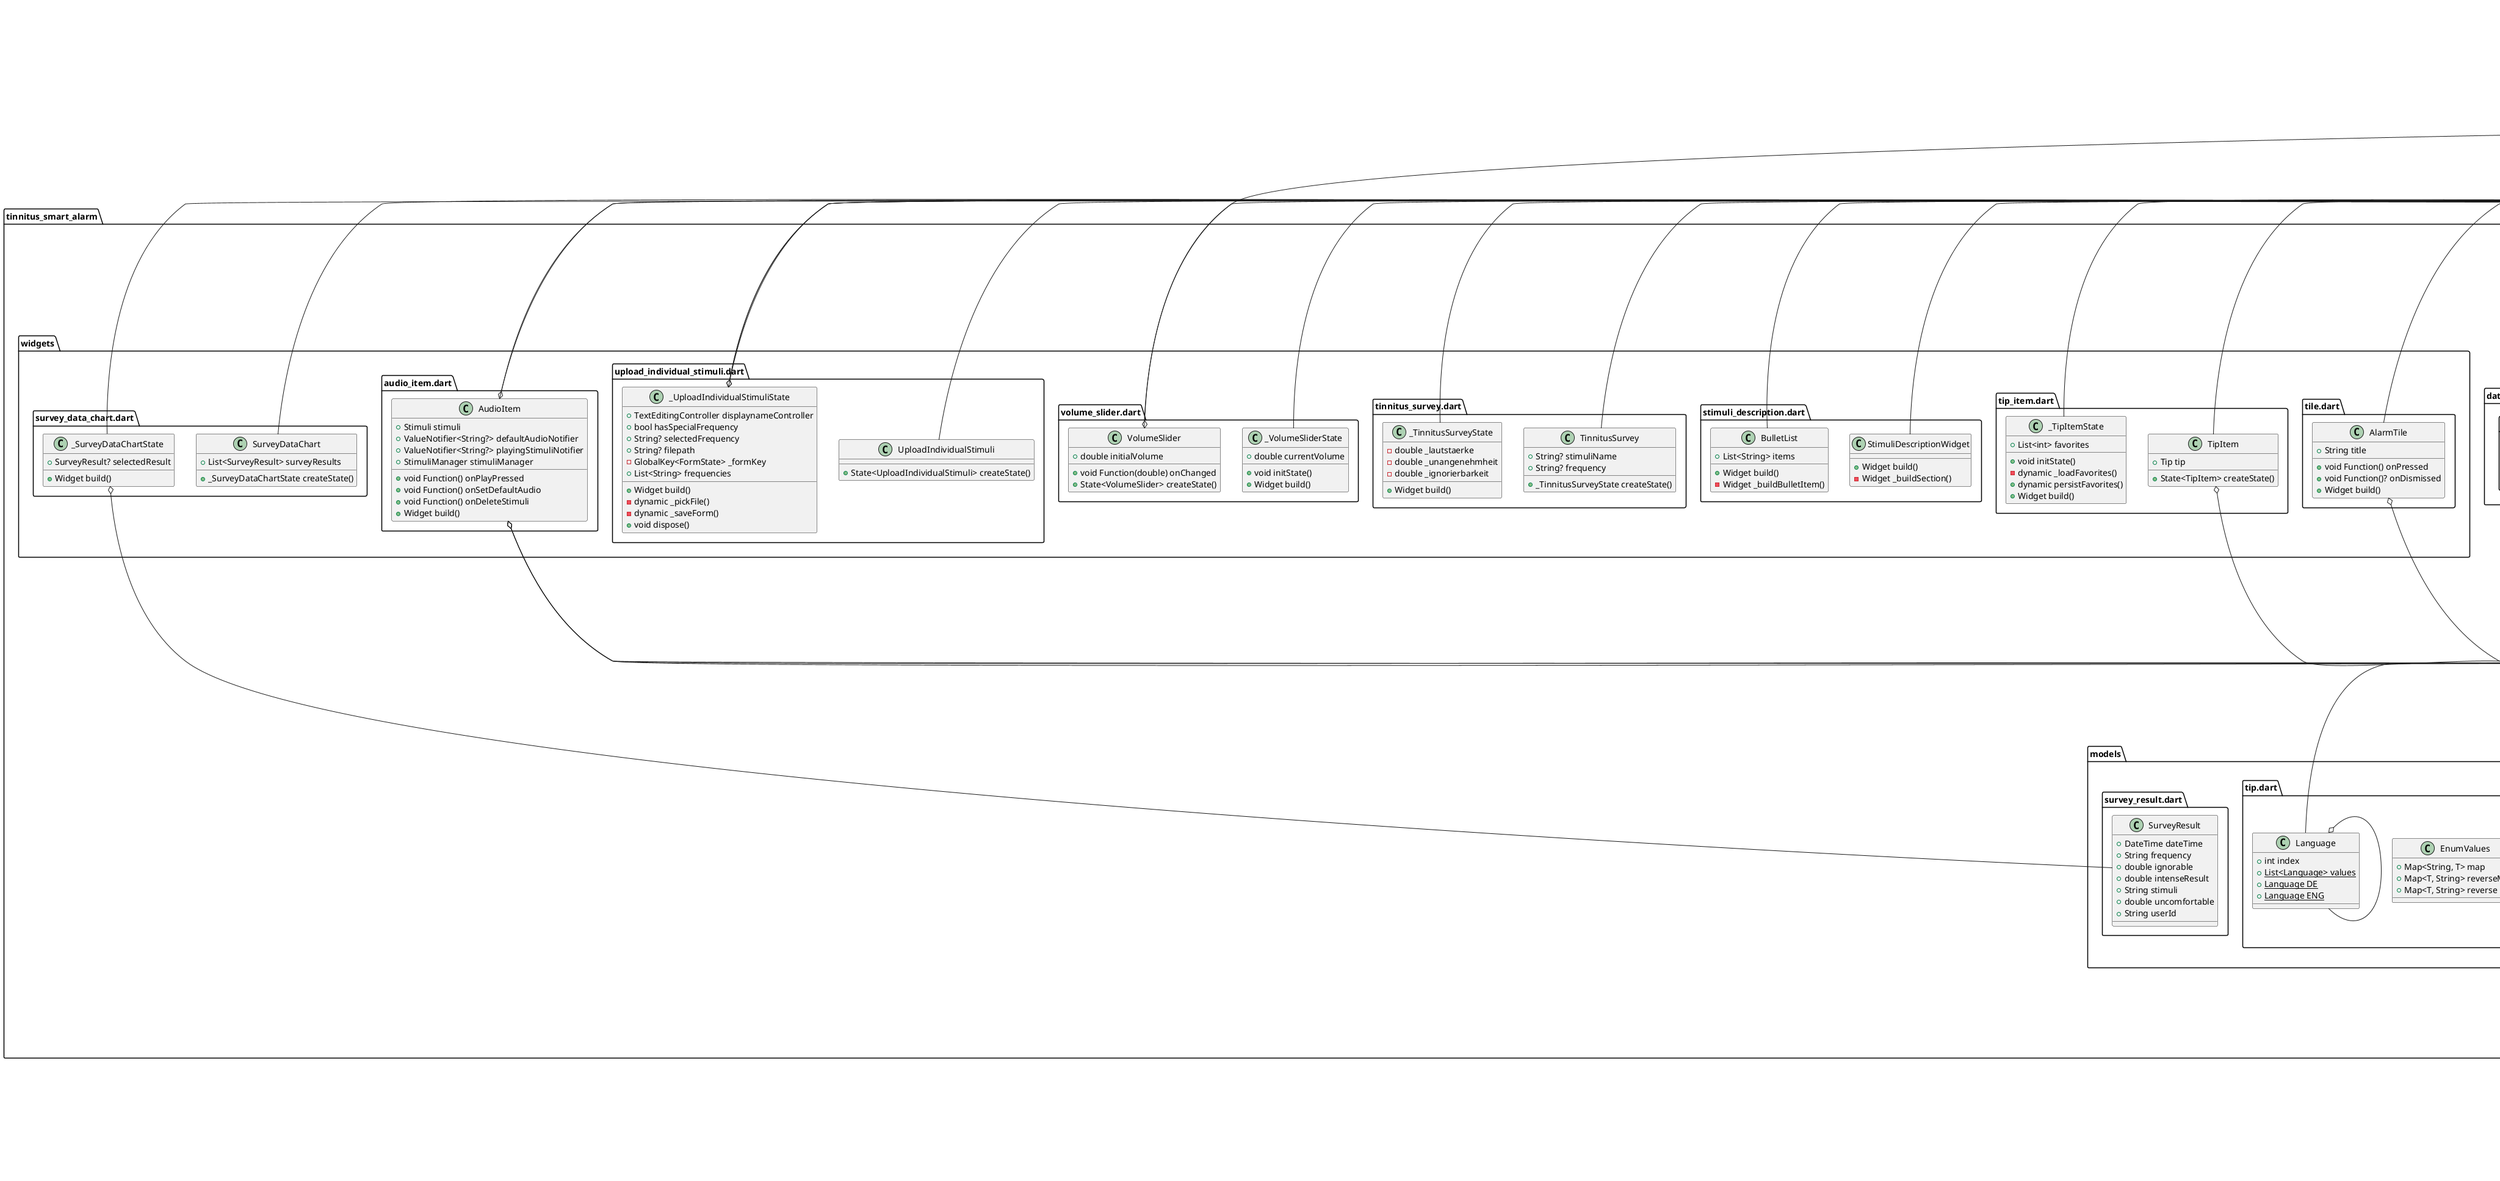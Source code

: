 @startuml
set namespaceSeparator ::

class "tinnitus_smart_alarm::l10n::l10n.dart::L10n" {
  {static} +List<Locale> all
  {static} +bool contains()
}

class "tinnitus_smart_alarm::firebase_options.dart::DefaultFirebaseOptions" {
  {static} +FirebaseOptions android
  {static} +FirebaseOptions ios
  {static} +FirebaseOptions currentPlatform
}

"tinnitus_smart_alarm::firebase_options.dart::DefaultFirebaseOptions" o-- "firebase_core_platform_interface::firebase_core_platform_interface.dart::FirebaseOptions"

class "tinnitus_smart_alarm::models::survey_result.dart::SurveyResult" {
  +DateTime dateTime
  +String frequency
  +double ignorable
  +double intenseResult
  +String stimuli
  +double uncomfortable
  +String userId
}

class "tinnitus_smart_alarm::models::tip.dart::Tip" {
  +int id
  +dynamic key
  +String title
  +String objective
  +String tip
  +String explanation
  +String language
  +bool? isFavorite
  +Map<String, dynamic> toJson()
}

class "tinnitus_smart_alarm::models::tip.dart::EnumValues" {
  +Map<String, T> map
  +Map<T, String> reverseMap
  +Map<T, String> reverse
}

class "tinnitus_smart_alarm::models::tip.dart::Language" {
  +int index
  {static} +List<Language> values
  {static} +Language DE
  {static} +Language ENG
}

"tinnitus_smart_alarm::models::tip.dart::Language" o-- "tinnitus_smart_alarm::models::tip.dart::Language"
"dart::core::Enum" <|-- "tinnitus_smart_alarm::models::tip.dart::Language"

class "tinnitus_smart_alarm::models::stimuli.dart::Stimuli" {
  +String? id
  +String? displayName
  +String? filename
  +int? categoryId
  +String? categoryName
  +bool? hasSpecialFrequency
  +String? frequency
  +String? filepath
  +bool? isIndividual
  +Map<String, dynamic> toJson()
}

class "tinnitus_smart_alarm::screens::tip_detail_screen.dart::TipDetailScreen" {
  +Tip tip
  +_TipDetailScreenState createState()
}

"tinnitus_smart_alarm::screens::tip_detail_screen.dart::TipDetailScreen" o-- "tinnitus_smart_alarm::models::tip.dart::Tip"
"flutter::src::widgets::framework.dart::StatefulWidget" <|-- "tinnitus_smart_alarm::screens::tip_detail_screen.dart::TipDetailScreen"

class "tinnitus_smart_alarm::screens::tip_detail_screen.dart::_TipDetailScreenState" {
  +Widget build()
  -Widget _buildPanel()
}

"flutter::src::widgets::framework.dart::State" <|-- "tinnitus_smart_alarm::screens::tip_detail_screen.dart::_TipDetailScreenState"

class "tinnitus_smart_alarm::screens::tips_screen.dart::TipsScreen" {
  +State<TipsScreen> createState()
}

"flutter::src::widgets::framework.dart::StatefulWidget" <|-- "tinnitus_smart_alarm::screens::tips_screen.dart::TipsScreen"

class "tinnitus_smart_alarm::screens::tips_screen.dart::_TipsScreenState" {
  +List<Tip> tipsList
  +TextEditingController searchTextController
  +SettingsManager settingsManager
  +bool showFavoritesOnly
  +String language
  +void initState()
  -dynamic _loadSettings()
  -void _toggleFavorites()
  -List<Tip> _getFilteredTips()
  +Widget build()
  +Widget renderSimpleSearchableList()
}

"tinnitus_smart_alarm::screens::tips_screen.dart::_TipsScreenState" o-- "flutter::src::widgets::editable_text.dart::TextEditingController"
"tinnitus_smart_alarm::screens::tips_screen.dart::_TipsScreenState" o-- "tinnitus_smart_alarm::services::settings_manager.dart::SettingsManager"
"flutter::src::widgets::framework.dart::State" <|-- "tinnitus_smart_alarm::screens::tips_screen.dart::_TipsScreenState"

class "tinnitus_smart_alarm::screens::settings_screen.dart::SettingsScreen" {
  +State<SettingsScreen> createState()
}

"flutter::src::widgets::framework.dart::StatefulWidget" <|-- "tinnitus_smart_alarm::screens::settings_screen.dart::SettingsScreen"

class "tinnitus_smart_alarm::screens::settings_screen.dart::_SettingsScreenState" {
  +bool darkMode
  +bool loopAlarmAudio
  +bool vibrate
  +bool fadeIn
  +double? volume
  +bool customVolume
  +String assetAudio
  +int snoozeTime
  +bool allowDataCollecting
  +SettingsManager settingsManager
  +void initState()
  -dynamic _loadSettings()
  -void _changeLanguage()
  -void _reloadApp()
  -void _setSnoozeTime()
  +Widget build()
  +dynamic printSharedPreferences()
  +dynamic clearSharedPreferences()
  -dynamic _showSurvey()
  -dynamic _showDataCollectInfo()
  -void _showConfirmationDialog()
  -void _showDataDeletionConfirmationDialog()
}

"tinnitus_smart_alarm::screens::settings_screen.dart::_SettingsScreenState" o-- "tinnitus_smart_alarm::services::settings_manager.dart::SettingsManager"
"flutter::src::widgets::framework.dart::State" <|-- "tinnitus_smart_alarm::screens::settings_screen.dart::_SettingsScreenState"

class "tinnitus_smart_alarm::screens::shortcut_button.dart::AlarmHomeShortcutButton" {
  +void Function() refreshAlarms
  +AlarmSettings alarmSettings
  +State<AlarmHomeShortcutButton> createState()
}

"tinnitus_smart_alarm::screens::shortcut_button.dart::AlarmHomeShortcutButton" o-- "null::void Function()"
"tinnitus_smart_alarm::screens::shortcut_button.dart::AlarmHomeShortcutButton" o-- "alarm::model::alarm_settings.dart::AlarmSettings"
"flutter::src::widgets::framework.dart::StatefulWidget" <|-- "tinnitus_smart_alarm::screens::shortcut_button.dart::AlarmHomeShortcutButton"

class "tinnitus_smart_alarm::screens::shortcut_button.dart::_AlarmHomeShortcutButtonState" {
  +bool showMenu
  +dynamic onPressButton()
  +Widget build()
}

"flutter::src::widgets::framework.dart::State" <|-- "tinnitus_smart_alarm::screens::shortcut_button.dart::_AlarmHomeShortcutButtonState"

class "tinnitus_smart_alarm::screens::onboarding_screen.dart::OnboardingScreen" {
  +void Function() onComplete
  +Widget build()
}

"tinnitus_smart_alarm::screens::onboarding_screen.dart::OnboardingScreen" o-- "dart::ui::void Function()"
"flutter::src::widgets::framework.dart::StatelessWidget" <|-- "tinnitus_smart_alarm::screens::onboarding_screen.dart::OnboardingScreen"

class "tinnitus_smart_alarm::screens::alarm_home_screen.dart::AlarmHomeScreen" {
  +State<AlarmHomeScreen> createState()
}

"flutter::src::widgets::framework.dart::StatefulWidget" <|-- "tinnitus_smart_alarm::screens::alarm_home_screen.dart::AlarmHomeScreen"

class "tinnitus_smart_alarm::screens::alarm_home_screen.dart::_AlarmHomeScreenState" {
  +List<AlarmSettings> alarms
  {static} +StreamSubscription<AlarmSettings>? subscription
  +void initState()
  +void initialization()
  +void loadAlarms()
  +dynamic navigateToRingScreen()
  +dynamic navigateToAlarmScreen()
  +dynamic checkAndroidNotificationPermission()
  +dynamic checkAndroidExternalStoragePermission()
  +void dispose()
  +Widget build()
}

"tinnitus_smart_alarm::screens::alarm_home_screen.dart::_AlarmHomeScreenState" o-- "dart::async::StreamSubscription<AlarmSettings>"
"flutter::src::widgets::framework.dart::State" <|-- "tinnitus_smart_alarm::screens::alarm_home_screen.dart::_AlarmHomeScreenState"

class "tinnitus_smart_alarm::screens::stimuli_selection_screen.dart::StimuliSelectionScreen" {
  +State<StimuliSelectionScreen> createState()
}

"flutter::src::widgets::framework.dart::StatefulWidget" <|-- "tinnitus_smart_alarm::screens::stimuli_selection_screen.dart::StimuliSelectionScreen"

class "tinnitus_smart_alarm::screens::stimuli_selection_screen.dart::_StimuliSelectionScreenState" {
  +SettingsManager settingsManager
  +StimuliManager stimuliManager
  +List<Stimuli> stimuliList
  +List<Stimuli> filteredList
  +String? selectedCategory
  +String? selectedFrequency
  +AudioPlayer audioPlayer
  -dynamic _settingsFuture
  -dynamic _stimuliFuture
  +ValueNotifier<String?> defaultAudioNotifier
  +ValueNotifier<String?> playingStimuliNotifier
  +void initState()
  -dynamic _loadStimuliList()
  +void dispose()
  +void playStimuli()
  +void setDefaultAudio()
  +void filterList()
  +void resetFilters()
  -dynamic _loadSettings()
  +Widget buildDropdownMenu()
  +Widget build()
  +void deleteStimuli()
  -dynamic _showInfoSheet()
  -dynamic _showUploadSheet()
}

"tinnitus_smart_alarm::screens::stimuli_selection_screen.dart::_StimuliSelectionScreenState" o-- "tinnitus_smart_alarm::services::settings_manager.dart::SettingsManager"
"tinnitus_smart_alarm::screens::stimuli_selection_screen.dart::_StimuliSelectionScreenState" o-- "tinnitus_smart_alarm::services::stimuli_manager.dart::StimuliManager"
"tinnitus_smart_alarm::screens::stimuli_selection_screen.dart::_StimuliSelectionScreenState" o-- "audioplayers::src::audioplayer.dart::AudioPlayer"
"tinnitus_smart_alarm::screens::stimuli_selection_screen.dart::_StimuliSelectionScreenState" o-- "flutter::src::foundation::change_notifier.dart::ValueNotifier<String>"
"flutter::src::widgets::framework.dart::State" <|-- "tinnitus_smart_alarm::screens::stimuli_selection_screen.dart::_StimuliSelectionScreenState"

class "tinnitus_smart_alarm::screens::privacy_consent_screen.dart::PrivacyConsentScreen" {
  +dynamic Function(bool) onConsent
  +Widget build()
}

"tinnitus_smart_alarm::screens::privacy_consent_screen.dart::PrivacyConsentScreen" o-- "null::dynamic Function(bool)"
"flutter::src::widgets::framework.dart::StatelessWidget" <|-- "tinnitus_smart_alarm::screens::privacy_consent_screen.dart::PrivacyConsentScreen"

class "tinnitus_smart_alarm::screens::chart_screen.dart::ChartScreen" {
  +State<ChartScreen> createState()
}

"flutter::src::widgets::framework.dart::StatefulWidget" <|-- "tinnitus_smart_alarm::screens::chart_screen.dart::ChartScreen"

class "tinnitus_smart_alarm::screens::chart_screen.dart::_ChartScreenState" {
  +List<SurveyResult> surveyResults
  +FirestoreManager firestoreManager
  +void initState()
  -dynamic _loadData()
  +Widget build()
}

"tinnitus_smart_alarm::screens::chart_screen.dart::_ChartScreenState" o-- "tinnitus_smart_alarm::services::firestore_manager.dart::FirestoreManager"
"flutter::src::widgets::framework.dart::State" <|-- "tinnitus_smart_alarm::screens::chart_screen.dart::_ChartScreenState"

class "tinnitus_smart_alarm::screens::main_screen.dart::MainScreen" {
  +_MainScreenState createState()
}

"flutter::src::widgets::framework.dart::StatefulWidget" <|-- "tinnitus_smart_alarm::screens::main_screen.dart::MainScreen"

class "tinnitus_smart_alarm::screens::main_screen.dart::_MainScreenState" {
  -int _selectedIndex
  -bool _hasSeenOnboarding
  -bool? _hasConsented
  +SettingsManager settingsManager
  -List<Widget> _screens
  +void initState()
  -void _onItemTapped()
  -dynamic _loadPreferences()
  -void _removeSplashScreen()
  -dynamic _requestNotificationsPermissions()
  -void _scheduleNotification()
  -Widget _buildApp()
  +Widget build()
}

"tinnitus_smart_alarm::screens::main_screen.dart::_MainScreenState" o-- "tinnitus_smart_alarm::services::settings_manager.dart::SettingsManager"
"flutter::src::widgets::framework.dart::State" <|-- "tinnitus_smart_alarm::screens::main_screen.dart::_MainScreenState"

class "tinnitus_smart_alarm::screens::main_screen.dart::NotificationHandler" {
  {static} +dynamic onNotificationReceived()
  {static} -dynamic _showSurvey()
}

class "tinnitus_smart_alarm::screens::ring_screen.dart::AlarmRingScreen" {
  +AlarmSettings alarmSettings
  +String getLastSegment()
  -void _scheduleNotification()
  +Widget build()
}

"tinnitus_smart_alarm::screens::ring_screen.dart::AlarmRingScreen" o-- "alarm::model::alarm_settings.dart::AlarmSettings"
"flutter::src::widgets::framework.dart::StatelessWidget" <|-- "tinnitus_smart_alarm::screens::ring_screen.dart::AlarmRingScreen"

class "tinnitus_smart_alarm::screens::edit_alarm.dart::AlarmEditScreen" {
  +AlarmSettings? alarmSettings
  +void Function() refreshAlarms
  +State<AlarmEditScreen> createState()
}

"tinnitus_smart_alarm::screens::edit_alarm.dart::AlarmEditScreen" o-- "alarm::model::alarm_settings.dart::AlarmSettings"
"tinnitus_smart_alarm::screens::edit_alarm.dart::AlarmEditScreen" o-- "null::void Function()"
"flutter::src::widgets::framework.dart::StatefulWidget" <|-- "tinnitus_smart_alarm::screens::edit_alarm.dart::AlarmEditScreen"

class "tinnitus_smart_alarm::screens::edit_alarm.dart::_AlarmEditScreenState" {
  +bool loading
  +bool creating
  +DateTime selectedDateTime
  +bool loopAudio
  +bool vibrate
  +double? volume
  +bool customVolume
  +String assetAudio
  +double fadeDuration
  +bool fadeDurationStatus
  +double fadeDurationLength
  +SettingsManager settingsManager
  -dynamic _settingsFuture
  -dynamic _stimuliFuture
  +List<Stimuli> stimuliList
  +StimuliManager stimuliManager
  +Stimuli selectedStimuli
  +void initState()
  -dynamic _loadStimuliList()
  -dynamic _loadSettings()
  +String getDay()
  +dynamic pickTime()
  +AlarmSettings buildAlarmSettings()
  +void saveAlarm()
  +void deleteAlarm()
  -List<DropdownMenuItem<Stimuli>> _getStimuliDropdownList()
  +Widget build()
}

"tinnitus_smart_alarm::screens::edit_alarm.dart::_AlarmEditScreenState" o-- "tinnitus_smart_alarm::services::settings_manager.dart::SettingsManager"
"tinnitus_smart_alarm::screens::edit_alarm.dart::_AlarmEditScreenState" o-- "tinnitus_smart_alarm::services::stimuli_manager.dart::StimuliManager"
"tinnitus_smart_alarm::screens::edit_alarm.dart::_AlarmEditScreenState" o-- "tinnitus_smart_alarm::models::stimuli.dart::Stimuli"
"flutter::src::widgets::framework.dart::State" <|-- "tinnitus_smart_alarm::screens::edit_alarm.dart::_AlarmEditScreenState"

class "tinnitus_smart_alarm::main.dart::MyApp" {
  +Locale locale
  +AdaptiveThemeMode initialThemeMode
  +Widget build()
}

"tinnitus_smart_alarm::main.dart::MyApp" o-- "dart::ui::Locale"
"tinnitus_smart_alarm::main.dart::MyApp" o-- "adaptive_theme::src::adaptive_theme_mode.dart::AdaptiveThemeMode"
"flutter::src::widgets::framework.dart::StatelessWidget" <|-- "tinnitus_smart_alarm::main.dart::MyApp"

class "tinnitus_smart_alarm::main.dart::GlobalNavigator" {
  {static} +GlobalKey<NavigatorState> navigatorKey
  {static} +NavigatorState? currentState
}

"tinnitus_smart_alarm::main.dart::GlobalNavigator" o-- "flutter::src::widgets::framework.dart::GlobalKey<NavigatorState>"
"tinnitus_smart_alarm::main.dart::GlobalNavigator" o-- "flutter::src::widgets::navigator.dart::NavigatorState"

class "tinnitus_smart_alarm::data::stimuli_catalog.dart::StimuliCatalog" {
  {static} +List<Stimuli> stimuliList
}

class "tinnitus_smart_alarm::data::tips_catalog.dart::TipsCatalag" {
  {static} +List<Tip> tipsList
}

class "tinnitus_smart_alarm::services::stimuli_manager.dart::StimuliManager" {
  -dynamic _prefs
  +dynamic loadAllStimuli()
  +dynamic loadIndividualStimuli()
  +dynamic loadStimuliById()
  +dynamic loadStimuliByFileName()
  +dynamic addStimuli()
  +dynamic deleteStimuli()
  +String getCategoryLocalizedName()
  +String getCategoryKeyByLocalizedName()
}

class "tinnitus_smart_alarm::services::dialogs.dart::Dialogs" {
  {static} +dynamic showErrorDialog()
}

class "tinnitus_smart_alarm::services::settings_manager.dart::SettingsManager" {
  -dynamic _prefs
  +dynamic getDarkModeSetting()
  +dynamic setDarkModeSetting()
  +dynamic getLoopAudioSetting()
  +dynamic setLoopAudioSetting()
  +dynamic getVibrateSetting()
  +dynamic setVibrateSetting()
  +dynamic getFadeInSetting()
  +dynamic setFadeInSetting()
  +dynamic getCustomVolumeSetting()
  +dynamic setCustomVolumeSetting()
  +dynamic getVolumeSetting()
  +dynamic setVolumeSetting()
  +dynamic getLocaleSetting()
  +dynamic setLocaleSetting()
  +dynamic getAssetAudioSetting()
  +dynamic setAssetAudioSetting()
  +dynamic getSnoozeTimeSetting()
  +dynamic setSnoozeTimeSetting()
  +dynamic getAllowDataCollectionSetting()
  +dynamic setAllowDataCollectionSetting()
  +dynamic getHasSeenOnboardingSetting()
  +dynamic setHasSeenOnboardingSetting()
}

class "tinnitus_smart_alarm::services::firestore_manager.dart::FirestoreManager" {
  +dynamic fetchDataFromFirestore()
  +dynamic sendAnswersToFirestore()
  +dynamic deleteCurrentUserEntries()
}

class "tinnitus_smart_alarm::services::tips_manager.dart::TipsManager" {
  -dynamic _prefs
  {static} -String _keyFavorites
  {static} +dynamic saveFavoriteTips()
  {static} +dynamic loadFavoriteTips()
}

class "tinnitus_smart_alarm::services::auth_manager.dart::AuthManager" {
  -FirebaseAuth _auth
  +dynamic checkAndSignInAnonymously()
  +dynamic signOutAndDeleteAccount()
}

"tinnitus_smart_alarm::services::auth_manager.dart::AuthManager" o-- "firebase_auth::firebase_auth.dart::FirebaseAuth"

class "tinnitus_smart_alarm::widgets::tile.dart::AlarmTile" {
  +String title
  +void Function() onPressed
  +void Function()? onDismissed
  +Widget build()
}

"tinnitus_smart_alarm::widgets::tile.dart::AlarmTile" o-- "null::void Function()"
"flutter::src::widgets::framework.dart::StatelessWidget" <|-- "tinnitus_smart_alarm::widgets::tile.dart::AlarmTile"

class "tinnitus_smart_alarm::widgets::tip_item.dart::TipItem" {
  +Tip tip
  +State<TipItem> createState()
}

"tinnitus_smart_alarm::widgets::tip_item.dart::TipItem" o-- "tinnitus_smart_alarm::models::tip.dart::Tip"
"flutter::src::widgets::framework.dart::StatefulWidget" <|-- "tinnitus_smart_alarm::widgets::tip_item.dart::TipItem"

class "tinnitus_smart_alarm::widgets::tip_item.dart::_TipItemState" {
  +List<int> favorites
  +void initState()
  -dynamic _loadFavorites()
  +dynamic persistFavorites()
  +Widget build()
}

"flutter::src::widgets::framework.dart::State" <|-- "tinnitus_smart_alarm::widgets::tip_item.dart::_TipItemState"

class "tinnitus_smart_alarm::widgets::stimuli_description.dart::StimuliDescriptionWidget" {
  +Widget build()
  -Widget _buildSection()
}

"flutter::src::widgets::framework.dart::StatelessWidget" <|-- "tinnitus_smart_alarm::widgets::stimuli_description.dart::StimuliDescriptionWidget"

class "tinnitus_smart_alarm::widgets::stimuli_description.dart::BulletList" {
  +List<String> items
  +Widget build()
  -Widget _buildBulletItem()
}

"flutter::src::widgets::framework.dart::StatelessWidget" <|-- "tinnitus_smart_alarm::widgets::stimuli_description.dart::BulletList"

class "tinnitus_smart_alarm::widgets::tinnitus_survey.dart::TinnitusSurvey" {
  +String? stimuliName
  +String? frequency
  +_TinnitusSurveyState createState()
}

"flutter::src::widgets::framework.dart::StatefulWidget" <|-- "tinnitus_smart_alarm::widgets::tinnitus_survey.dart::TinnitusSurvey"

class "tinnitus_smart_alarm::widgets::tinnitus_survey.dart::_TinnitusSurveyState" {
  -double _lautstaerke
  -double _unangenehmheit
  -double _ignorierbarkeit
  +Widget build()
}

"flutter::src::widgets::framework.dart::State" <|-- "tinnitus_smart_alarm::widgets::tinnitus_survey.dart::_TinnitusSurveyState"

class "tinnitus_smart_alarm::widgets::volume_slider.dart::VolumeSlider" {
  +double initialVolume
  +void Function(double) onChanged
  +State<VolumeSlider> createState()
}

"tinnitus_smart_alarm::widgets::volume_slider.dart::VolumeSlider" o-- "flutter::src::foundation::basic_types.dart::void Function(double)"
"flutter::src::widgets::framework.dart::StatefulWidget" <|-- "tinnitus_smart_alarm::widgets::volume_slider.dart::VolumeSlider"

class "tinnitus_smart_alarm::widgets::volume_slider.dart::_VolumeSliderState" {
  +double currentVolume
  +void initState()
  +Widget build()
}

"flutter::src::widgets::framework.dart::State" <|-- "tinnitus_smart_alarm::widgets::volume_slider.dart::_VolumeSliderState"

class "tinnitus_smart_alarm::widgets::upload_individual_stimuli.dart::UploadIndividualStimuli" {
  +State<UploadIndividualStimuli> createState()
}

"flutter::src::widgets::framework.dart::StatefulWidget" <|-- "tinnitus_smart_alarm::widgets::upload_individual_stimuli.dart::UploadIndividualStimuli"

class "tinnitus_smart_alarm::widgets::upload_individual_stimuli.dart::_UploadIndividualStimuliState" {
  +TextEditingController displaynameController
  +bool hasSpecialFrequency
  +String? selectedFrequency
  +String? filepath
  -GlobalKey<FormState> _formKey
  +List<String> frequencies
  +Widget build()
  -dynamic _pickFile()
  -dynamic _saveForm()
  +void dispose()
}

"tinnitus_smart_alarm::widgets::upload_individual_stimuli.dart::_UploadIndividualStimuliState" o-- "flutter::src::widgets::editable_text.dart::TextEditingController"
"tinnitus_smart_alarm::widgets::upload_individual_stimuli.dart::_UploadIndividualStimuliState" o-- "flutter::src::widgets::framework.dart::GlobalKey<FormState>"
"flutter::src::widgets::framework.dart::State" <|-- "tinnitus_smart_alarm::widgets::upload_individual_stimuli.dart::_UploadIndividualStimuliState"

class "tinnitus_smart_alarm::widgets::survey_data_chart.dart::SurveyDataChart" {
  +List<SurveyResult> surveyResults
  +_SurveyDataChartState createState()
}

"flutter::src::widgets::framework.dart::StatefulWidget" <|-- "tinnitus_smart_alarm::widgets::survey_data_chart.dart::SurveyDataChart"

class "tinnitus_smart_alarm::widgets::survey_data_chart.dart::_SurveyDataChartState" {
  +SurveyResult? selectedResult
  +Widget build()
}

"tinnitus_smart_alarm::widgets::survey_data_chart.dart::_SurveyDataChartState" o-- "tinnitus_smart_alarm::models::survey_result.dart::SurveyResult"
"flutter::src::widgets::framework.dart::State" <|-- "tinnitus_smart_alarm::widgets::survey_data_chart.dart::_SurveyDataChartState"

class "tinnitus_smart_alarm::widgets::audio_item.dart::AudioItem" {
  +Stimuli stimuli
  +void Function() onPlayPressed
  +void Function() onSetDefaultAudio
  +void Function() onDeleteStimuli
  +ValueNotifier<String?> defaultAudioNotifier
  +ValueNotifier<String?> playingStimuliNotifier
  +StimuliManager stimuliManager
  +Widget build()
}

"tinnitus_smart_alarm::widgets::audio_item.dart::AudioItem" o-- "tinnitus_smart_alarm::models::stimuli.dart::Stimuli"
"tinnitus_smart_alarm::widgets::audio_item.dart::AudioItem" o-- "dart::ui::void Function()"
"tinnitus_smart_alarm::widgets::audio_item.dart::AudioItem" o-- "flutter::src::foundation::change_notifier.dart::ValueNotifier<String>"
"tinnitus_smart_alarm::widgets::audio_item.dart::AudioItem" o-- "tinnitus_smart_alarm::services::stimuli_manager.dart::StimuliManager"
"flutter::src::widgets::framework.dart::StatelessWidget" <|-- "tinnitus_smart_alarm::widgets::audio_item.dart::AudioItem"


@enduml
aleksandarradovic@hn600709 tinnitus_smart_alarm % 